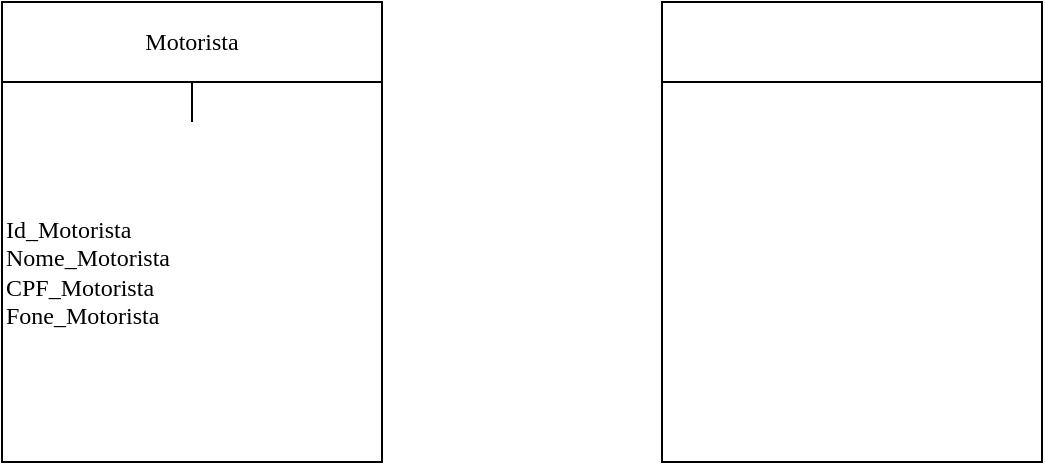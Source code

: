 <mxfile version="20.8.5" type="github">
  <diagram id="PIdQTnmlxoYbI_kyviSi" name="Página-1">
    <mxGraphModel dx="474" dy="1786" grid="1" gridSize="10" guides="1" tooltips="1" connect="1" arrows="1" fold="1" page="1" pageScale="1" pageWidth="827" pageHeight="1169" math="0" shadow="0">
      <root>
        <mxCell id="0" />
        <mxCell id="1" parent="0" />
        <mxCell id="VPaWRjNVk0UD1HPeV_L6-15" value="Id_Motorista&lt;br&gt;Nome_Motorista&lt;br&gt;CPF_Motorista&lt;br&gt;Fone_Motorista" style="whiteSpace=wrap;html=1;aspect=fixed;fontFamily=Verdana;align=left;" vertex="1" parent="1">
          <mxGeometry x="170" y="-500" width="190" height="190" as="geometry" />
        </mxCell>
        <mxCell id="VPaWRjNVk0UD1HPeV_L6-18" value="" style="edgeStyle=orthogonalEdgeStyle;rounded=0;orthogonalLoop=1;jettySize=auto;html=1;fontFamily=Verdana;" edge="1" parent="1" source="VPaWRjNVk0UD1HPeV_L6-17" target="VPaWRjNVk0UD1HPeV_L6-15">
          <mxGeometry relative="1" as="geometry" />
        </mxCell>
        <mxCell id="VPaWRjNVk0UD1HPeV_L6-17" value="Motorista" style="rounded=0;whiteSpace=wrap;html=1;fontFamily=Verdana;" vertex="1" parent="1">
          <mxGeometry x="170" y="-540" width="190" height="40" as="geometry" />
        </mxCell>
        <mxCell id="VPaWRjNVk0UD1HPeV_L6-20" value="" style="whiteSpace=wrap;html=1;aspect=fixed;fontFamily=Verdana;" vertex="1" parent="1">
          <mxGeometry x="500" y="-500" width="190" height="190" as="geometry" />
        </mxCell>
        <mxCell id="VPaWRjNVk0UD1HPeV_L6-21" value="" style="rounded=0;whiteSpace=wrap;html=1;fontFamily=Verdana;" vertex="1" parent="1">
          <mxGeometry x="500" y="-540" width="190" height="40" as="geometry" />
        </mxCell>
      </root>
    </mxGraphModel>
  </diagram>
</mxfile>
